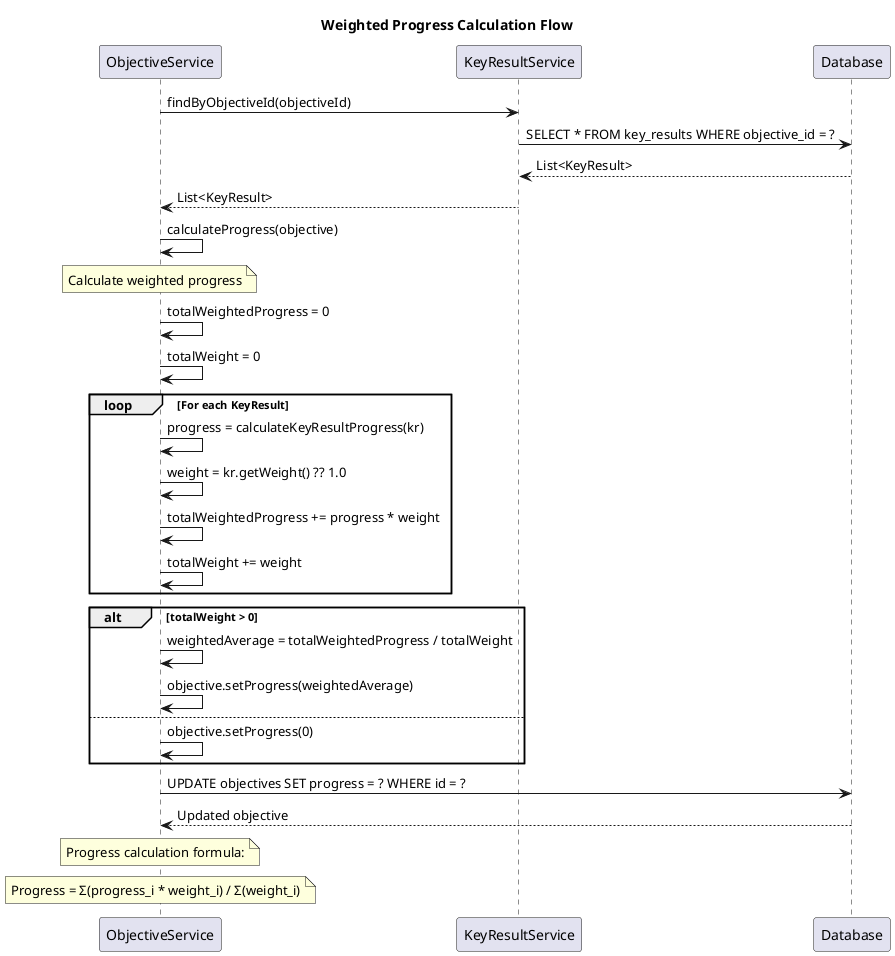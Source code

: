 @startuml
title Weighted Progress Calculation Flow

participant "ObjectiveService" as OS
participant "KeyResultService" as KRS
participant "Database" as DB

OS -> KRS: findByObjectiveId(objectiveId)
KRS -> DB: SELECT * FROM key_results WHERE objective_id = ?
DB --> KRS: List<KeyResult>
KRS --> OS: List<KeyResult>

OS -> OS: calculateProgress(objective)

note over OS: Calculate weighted progress
OS -> OS: totalWeightedProgress = 0
OS -> OS: totalWeight = 0

loop For each KeyResult
    OS -> OS: progress = calculateKeyResultProgress(kr)
    OS -> OS: weight = kr.getWeight() ?? 1.0
    OS -> OS: totalWeightedProgress += progress * weight
    OS -> OS: totalWeight += weight
end

alt totalWeight > 0
    OS -> OS: weightedAverage = totalWeightedProgress / totalWeight
    OS -> OS: objective.setProgress(weightedAverage)
else
    OS -> OS: objective.setProgress(0)
end

OS -> DB: UPDATE objectives SET progress = ? WHERE id = ?
DB --> OS: Updated objective

note over OS: Progress calculation formula:
note over OS: Progress = Σ(progress_i * weight_i) / Σ(weight_i)

@enduml
